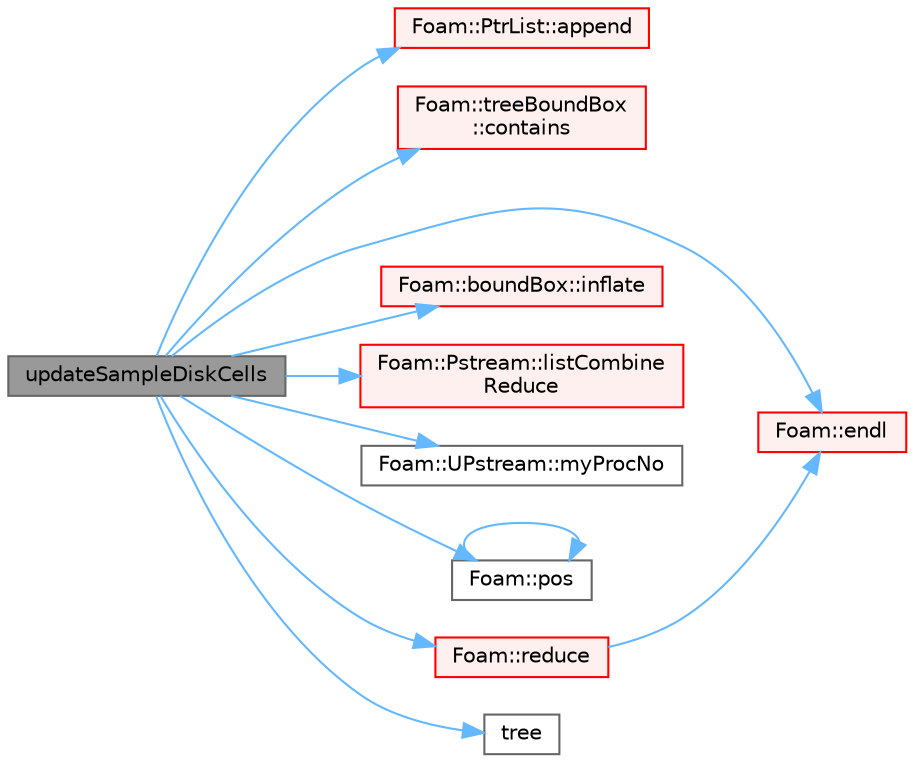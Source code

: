 digraph "updateSampleDiskCells"
{
 // LATEX_PDF_SIZE
  bgcolor="transparent";
  edge [fontname=Helvetica,fontsize=10,labelfontname=Helvetica,labelfontsize=10];
  node [fontname=Helvetica,fontsize=10,shape=box,height=0.2,width=0.4];
  rankdir="LR";
  Node1 [id="Node000001",label="updateSampleDiskCells",height=0.2,width=0.4,color="gray40", fillcolor="grey60", style="filled", fontcolor="black",tooltip=" "];
  Node1 -> Node2 [id="edge1_Node000001_Node000002",color="steelblue1",style="solid",tooltip=" "];
  Node2 [id="Node000002",label="Foam::PtrList::append",height=0.2,width=0.4,color="red", fillcolor="#FFF0F0", style="filled",URL="$classFoam_1_1PtrList.html#a9846c2ecbc3f323d5dc356dedb2c6cbd",tooltip=" "];
  Node1 -> Node6 [id="edge2_Node000001_Node000006",color="steelblue1",style="solid",tooltip=" "];
  Node6 [id="Node000006",label="Foam::treeBoundBox\l::contains",height=0.2,width=0.4,color="red", fillcolor="#FFF0F0", style="filled",URL="$classFoam_1_1treeBoundBox.html#aa96ed9af340918c3eda38f16e1d3ff80",tooltip=" "];
  Node1 -> Node9 [id="edge3_Node000001_Node000009",color="steelblue1",style="solid",tooltip=" "];
  Node9 [id="Node000009",label="Foam::endl",height=0.2,width=0.4,color="red", fillcolor="#FFF0F0", style="filled",URL="$namespaceFoam.html#a7d5eca45a323264dc5fe811500ebda47",tooltip=" "];
  Node1 -> Node13 [id="edge4_Node000001_Node000013",color="steelblue1",style="solid",tooltip=" "];
  Node13 [id="Node000013",label="Foam::boundBox::inflate",height=0.2,width=0.4,color="red", fillcolor="#FFF0F0", style="filled",URL="$classFoam_1_1boundBox.html#ad8a6ec17b09c21086db473e08ed9ddfa",tooltip=" "];
  Node1 -> Node15 [id="edge5_Node000001_Node000015",color="steelblue1",style="solid",tooltip=" "];
  Node15 [id="Node000015",label="Foam::Pstream::listCombine\lReduce",height=0.2,width=0.4,color="red", fillcolor="#FFF0F0", style="filled",URL="$classFoam_1_1Pstream.html#a303610fd10a6a560f8bb27e100aa77c6",tooltip=" "];
  Node1 -> Node25 [id="edge6_Node000001_Node000025",color="steelblue1",style="solid",tooltip=" "];
  Node25 [id="Node000025",label="Foam::UPstream::myProcNo",height=0.2,width=0.4,color="grey40", fillcolor="white", style="filled",URL="$classFoam_1_1UPstream.html#a18ae428d3236c638ac680fa9f506c11a",tooltip=" "];
  Node1 -> Node31 [id="edge7_Node000001_Node000031",color="steelblue1",style="solid",tooltip=" "];
  Node31 [id="Node000031",label="Foam::pos",height=0.2,width=0.4,color="grey40", fillcolor="white", style="filled",URL="$namespaceFoam.html#a09a190b59f3d01b258bca0fa964a6212",tooltip=" "];
  Node31 -> Node31 [id="edge8_Node000031_Node000031",color="steelblue1",style="solid",tooltip=" "];
  Node1 -> Node32 [id="edge9_Node000001_Node000032",color="steelblue1",style="solid",tooltip=" "];
  Node32 [id="Node000032",label="Foam::reduce",height=0.2,width=0.4,color="red", fillcolor="#FFF0F0", style="filled",URL="$namespaceFoam.html#a8f7f25e541aa3b46163d42df73f71c80",tooltip=" "];
  Node32 -> Node9 [id="edge10_Node000032_Node000009",color="steelblue1",style="solid",tooltip=" "];
  Node1 -> Node35 [id="edge11_Node000001_Node000035",color="steelblue1",style="solid",tooltip=" "];
  Node35 [id="Node000035",label="tree",height=0.2,width=0.4,color="grey40", fillcolor="white", style="filled",URL="$searchingEngine__CGAL_8H.html#afdb69149c3ec151e1b29ff1547ff2cd1",tooltip=" "];
}
